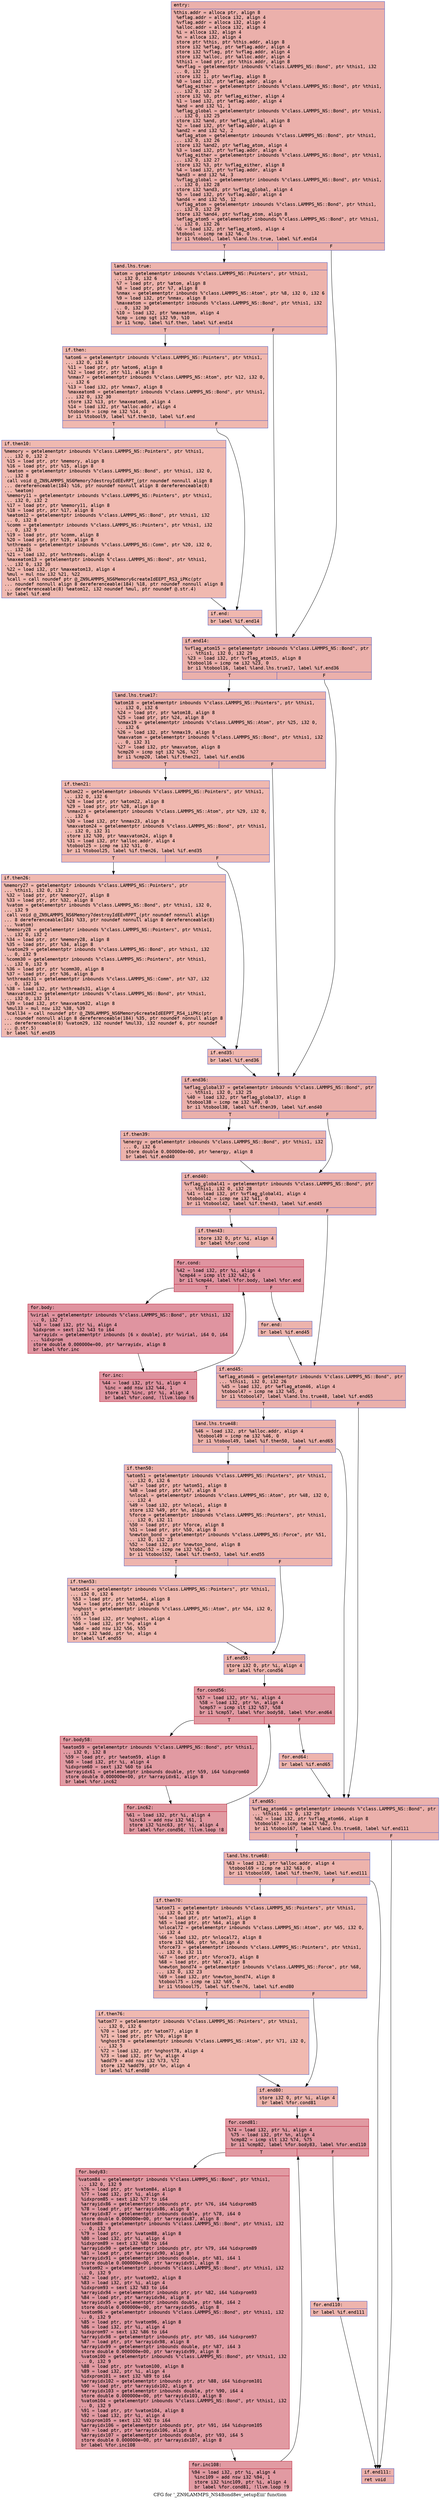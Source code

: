 digraph "CFG for '_ZN9LAMMPS_NS4Bond8ev_setupEiii' function" {
	label="CFG for '_ZN9LAMMPS_NS4Bond8ev_setupEiii' function";

	Node0x55ba63276080 [shape=record,color="#3d50c3ff", style=filled, fillcolor="#d24b4070" fontname="Courier",label="{entry:\l|  %this.addr = alloca ptr, align 8\l  %eflag.addr = alloca i32, align 4\l  %vflag.addr = alloca i32, align 4\l  %alloc.addr = alloca i32, align 4\l  %i = alloca i32, align 4\l  %n = alloca i32, align 4\l  store ptr %this, ptr %this.addr, align 8\l  store i32 %eflag, ptr %eflag.addr, align 4\l  store i32 %vflag, ptr %vflag.addr, align 4\l  store i32 %alloc, ptr %alloc.addr, align 4\l  %this1 = load ptr, ptr %this.addr, align 8\l  %evflag = getelementptr inbounds %\"class.LAMMPS_NS::Bond\", ptr %this1, i32\l... 0, i32 23\l  store i32 1, ptr %evflag, align 8\l  %0 = load i32, ptr %eflag.addr, align 4\l  %eflag_either = getelementptr inbounds %\"class.LAMMPS_NS::Bond\", ptr %this1,\l... i32 0, i32 24\l  store i32 %0, ptr %eflag_either, align 4\l  %1 = load i32, ptr %eflag.addr, align 4\l  %and = and i32 %1, 1\l  %eflag_global = getelementptr inbounds %\"class.LAMMPS_NS::Bond\", ptr %this1,\l... i32 0, i32 25\l  store i32 %and, ptr %eflag_global, align 8\l  %2 = load i32, ptr %eflag.addr, align 4\l  %and2 = and i32 %2, 2\l  %eflag_atom = getelementptr inbounds %\"class.LAMMPS_NS::Bond\", ptr %this1,\l... i32 0, i32 26\l  store i32 %and2, ptr %eflag_atom, align 4\l  %3 = load i32, ptr %vflag.addr, align 4\l  %vflag_either = getelementptr inbounds %\"class.LAMMPS_NS::Bond\", ptr %this1,\l... i32 0, i32 27\l  store i32 %3, ptr %vflag_either, align 8\l  %4 = load i32, ptr %vflag.addr, align 4\l  %and3 = and i32 %4, 3\l  %vflag_global = getelementptr inbounds %\"class.LAMMPS_NS::Bond\", ptr %this1,\l... i32 0, i32 28\l  store i32 %and3, ptr %vflag_global, align 4\l  %5 = load i32, ptr %vflag.addr, align 4\l  %and4 = and i32 %5, 12\l  %vflag_atom = getelementptr inbounds %\"class.LAMMPS_NS::Bond\", ptr %this1,\l... i32 0, i32 29\l  store i32 %and4, ptr %vflag_atom, align 8\l  %eflag_atom5 = getelementptr inbounds %\"class.LAMMPS_NS::Bond\", ptr %this1,\l... i32 0, i32 26\l  %6 = load i32, ptr %eflag_atom5, align 4\l  %tobool = icmp ne i32 %6, 0\l  br i1 %tobool, label %land.lhs.true, label %if.end14\l|{<s0>T|<s1>F}}"];
	Node0x55ba63276080:s0 -> Node0x55ba632768d0[tooltip="entry -> land.lhs.true\nProbability 62.50%" ];
	Node0x55ba63276080:s1 -> Node0x55ba63276950[tooltip="entry -> if.end14\nProbability 37.50%" ];
	Node0x55ba632768d0 [shape=record,color="#3d50c3ff", style=filled, fillcolor="#d6524470" fontname="Courier",label="{land.lhs.true:\l|  %atom = getelementptr inbounds %\"class.LAMMPS_NS::Pointers\", ptr %this1,\l... i32 0, i32 6\l  %7 = load ptr, ptr %atom, align 8\l  %8 = load ptr, ptr %7, align 8\l  %nmax = getelementptr inbounds %\"class.LAMMPS_NS::Atom\", ptr %8, i32 0, i32 6\l  %9 = load i32, ptr %nmax, align 8\l  %maxeatom = getelementptr inbounds %\"class.LAMMPS_NS::Bond\", ptr %this1, i32\l... 0, i32 30\l  %10 = load i32, ptr %maxeatom, align 4\l  %cmp = icmp sgt i32 %9, %10\l  br i1 %cmp, label %if.then, label %if.end14\l|{<s0>T|<s1>F}}"];
	Node0x55ba632768d0:s0 -> Node0x55ba632785d0[tooltip="land.lhs.true -> if.then\nProbability 50.00%" ];
	Node0x55ba632768d0:s1 -> Node0x55ba63276950[tooltip="land.lhs.true -> if.end14\nProbability 50.00%" ];
	Node0x55ba632785d0 [shape=record,color="#3d50c3ff", style=filled, fillcolor="#dc5d4a70" fontname="Courier",label="{if.then:\l|  %atom6 = getelementptr inbounds %\"class.LAMMPS_NS::Pointers\", ptr %this1,\l... i32 0, i32 6\l  %11 = load ptr, ptr %atom6, align 8\l  %12 = load ptr, ptr %11, align 8\l  %nmax7 = getelementptr inbounds %\"class.LAMMPS_NS::Atom\", ptr %12, i32 0,\l... i32 6\l  %13 = load i32, ptr %nmax7, align 8\l  %maxeatom8 = getelementptr inbounds %\"class.LAMMPS_NS::Bond\", ptr %this1,\l... i32 0, i32 30\l  store i32 %13, ptr %maxeatom8, align 4\l  %14 = load i32, ptr %alloc.addr, align 4\l  %tobool9 = icmp ne i32 %14, 0\l  br i1 %tobool9, label %if.then10, label %if.end\l|{<s0>T|<s1>F}}"];
	Node0x55ba632785d0:s0 -> Node0x55ba63278cf0[tooltip="if.then -> if.then10\nProbability 62.50%" ];
	Node0x55ba632785d0:s1 -> Node0x55ba63278d70[tooltip="if.then -> if.end\nProbability 37.50%" ];
	Node0x55ba63278cf0 [shape=record,color="#3d50c3ff", style=filled, fillcolor="#de614d70" fontname="Courier",label="{if.then10:\l|  %memory = getelementptr inbounds %\"class.LAMMPS_NS::Pointers\", ptr %this1,\l... i32 0, i32 2\l  %15 = load ptr, ptr %memory, align 8\l  %16 = load ptr, ptr %15, align 8\l  %eatom = getelementptr inbounds %\"class.LAMMPS_NS::Bond\", ptr %this1, i32 0,\l... i32 8\l  call void @_ZN9LAMMPS_NS6Memory7destroyIdEEvRPT_(ptr noundef nonnull align 8\l... dereferenceable(184) %16, ptr noundef nonnull align 8 dereferenceable(8)\l... %eatom)\l  %memory11 = getelementptr inbounds %\"class.LAMMPS_NS::Pointers\", ptr %this1,\l... i32 0, i32 2\l  %17 = load ptr, ptr %memory11, align 8\l  %18 = load ptr, ptr %17, align 8\l  %eatom12 = getelementptr inbounds %\"class.LAMMPS_NS::Bond\", ptr %this1, i32\l... 0, i32 8\l  %comm = getelementptr inbounds %\"class.LAMMPS_NS::Pointers\", ptr %this1, i32\l... 0, i32 9\l  %19 = load ptr, ptr %comm, align 8\l  %20 = load ptr, ptr %19, align 8\l  %nthreads = getelementptr inbounds %\"class.LAMMPS_NS::Comm\", ptr %20, i32 0,\l... i32 16\l  %21 = load i32, ptr %nthreads, align 4\l  %maxeatom13 = getelementptr inbounds %\"class.LAMMPS_NS::Bond\", ptr %this1,\l... i32 0, i32 30\l  %22 = load i32, ptr %maxeatom13, align 4\l  %mul = mul nsw i32 %21, %22\l  %call = call noundef ptr @_ZN9LAMMPS_NS6Memory6createIdEEPT_RS3_iPKc(ptr\l... noundef nonnull align 8 dereferenceable(184) %18, ptr noundef nonnull align 8\l... dereferenceable(8) %eatom12, i32 noundef %mul, ptr noundef @.str.4)\l  br label %if.end\l}"];
	Node0x55ba63278cf0 -> Node0x55ba63278d70[tooltip="if.then10 -> if.end\nProbability 100.00%" ];
	Node0x55ba63278d70 [shape=record,color="#3d50c3ff", style=filled, fillcolor="#dc5d4a70" fontname="Courier",label="{if.end:\l|  br label %if.end14\l}"];
	Node0x55ba63278d70 -> Node0x55ba63276950[tooltip="if.end -> if.end14\nProbability 100.00%" ];
	Node0x55ba63276950 [shape=record,color="#3d50c3ff", style=filled, fillcolor="#d24b4070" fontname="Courier",label="{if.end14:\l|  %vflag_atom15 = getelementptr inbounds %\"class.LAMMPS_NS::Bond\", ptr\l... %this1, i32 0, i32 29\l  %23 = load i32, ptr %vflag_atom15, align 8\l  %tobool16 = icmp ne i32 %23, 0\l  br i1 %tobool16, label %land.lhs.true17, label %if.end36\l|{<s0>T|<s1>F}}"];
	Node0x55ba63276950:s0 -> Node0x55ba6327a5e0[tooltip="if.end14 -> land.lhs.true17\nProbability 62.50%" ];
	Node0x55ba63276950:s1 -> Node0x55ba63264550[tooltip="if.end14 -> if.end36\nProbability 37.50%" ];
	Node0x55ba6327a5e0 [shape=record,color="#3d50c3ff", style=filled, fillcolor="#d6524470" fontname="Courier",label="{land.lhs.true17:\l|  %atom18 = getelementptr inbounds %\"class.LAMMPS_NS::Pointers\", ptr %this1,\l... i32 0, i32 6\l  %24 = load ptr, ptr %atom18, align 8\l  %25 = load ptr, ptr %24, align 8\l  %nmax19 = getelementptr inbounds %\"class.LAMMPS_NS::Atom\", ptr %25, i32 0,\l... i32 6\l  %26 = load i32, ptr %nmax19, align 8\l  %maxvatom = getelementptr inbounds %\"class.LAMMPS_NS::Bond\", ptr %this1, i32\l... 0, i32 31\l  %27 = load i32, ptr %maxvatom, align 8\l  %cmp20 = icmp sgt i32 %26, %27\l  br i1 %cmp20, label %if.then21, label %if.end36\l|{<s0>T|<s1>F}}"];
	Node0x55ba6327a5e0:s0 -> Node0x55ba63264bc0[tooltip="land.lhs.true17 -> if.then21\nProbability 50.00%" ];
	Node0x55ba6327a5e0:s1 -> Node0x55ba63264550[tooltip="land.lhs.true17 -> if.end36\nProbability 50.00%" ];
	Node0x55ba63264bc0 [shape=record,color="#3d50c3ff", style=filled, fillcolor="#dc5d4a70" fontname="Courier",label="{if.then21:\l|  %atom22 = getelementptr inbounds %\"class.LAMMPS_NS::Pointers\", ptr %this1,\l... i32 0, i32 6\l  %28 = load ptr, ptr %atom22, align 8\l  %29 = load ptr, ptr %28, align 8\l  %nmax23 = getelementptr inbounds %\"class.LAMMPS_NS::Atom\", ptr %29, i32 0,\l... i32 6\l  %30 = load i32, ptr %nmax23, align 8\l  %maxvatom24 = getelementptr inbounds %\"class.LAMMPS_NS::Bond\", ptr %this1,\l... i32 0, i32 31\l  store i32 %30, ptr %maxvatom24, align 8\l  %31 = load i32, ptr %alloc.addr, align 4\l  %tobool25 = icmp ne i32 %31, 0\l  br i1 %tobool25, label %if.then26, label %if.end35\l|{<s0>T|<s1>F}}"];
	Node0x55ba63264bc0:s0 -> Node0x55ba63265300[tooltip="if.then21 -> if.then26\nProbability 62.50%" ];
	Node0x55ba63264bc0:s1 -> Node0x55ba63265380[tooltip="if.then21 -> if.end35\nProbability 37.50%" ];
	Node0x55ba63265300 [shape=record,color="#3d50c3ff", style=filled, fillcolor="#de614d70" fontname="Courier",label="{if.then26:\l|  %memory27 = getelementptr inbounds %\"class.LAMMPS_NS::Pointers\", ptr\l... %this1, i32 0, i32 2\l  %32 = load ptr, ptr %memory27, align 8\l  %33 = load ptr, ptr %32, align 8\l  %vatom = getelementptr inbounds %\"class.LAMMPS_NS::Bond\", ptr %this1, i32 0,\l... i32 9\l  call void @_ZN9LAMMPS_NS6Memory7destroyIdEEvRPPT_(ptr noundef nonnull align\l... 8 dereferenceable(184) %33, ptr noundef nonnull align 8 dereferenceable(8)\l... %vatom)\l  %memory28 = getelementptr inbounds %\"class.LAMMPS_NS::Pointers\", ptr %this1,\l... i32 0, i32 2\l  %34 = load ptr, ptr %memory28, align 8\l  %35 = load ptr, ptr %34, align 8\l  %vatom29 = getelementptr inbounds %\"class.LAMMPS_NS::Bond\", ptr %this1, i32\l... 0, i32 9\l  %comm30 = getelementptr inbounds %\"class.LAMMPS_NS::Pointers\", ptr %this1,\l... i32 0, i32 9\l  %36 = load ptr, ptr %comm30, align 8\l  %37 = load ptr, ptr %36, align 8\l  %nthreads31 = getelementptr inbounds %\"class.LAMMPS_NS::Comm\", ptr %37, i32\l... 0, i32 16\l  %38 = load i32, ptr %nthreads31, align 4\l  %maxvatom32 = getelementptr inbounds %\"class.LAMMPS_NS::Bond\", ptr %this1,\l... i32 0, i32 31\l  %39 = load i32, ptr %maxvatom32, align 8\l  %mul33 = mul nsw i32 %38, %39\l  %call34 = call noundef ptr @_ZN9LAMMPS_NS6Memory6createIdEEPPT_RS4_iiPKc(ptr\l... noundef nonnull align 8 dereferenceable(184) %35, ptr noundef nonnull align 8\l... dereferenceable(8) %vatom29, i32 noundef %mul33, i32 noundef 6, ptr noundef\l... @.str.5)\l  br label %if.end35\l}"];
	Node0x55ba63265300 -> Node0x55ba63265380[tooltip="if.then26 -> if.end35\nProbability 100.00%" ];
	Node0x55ba63265380 [shape=record,color="#3d50c3ff", style=filled, fillcolor="#dc5d4a70" fontname="Courier",label="{if.end35:\l|  br label %if.end36\l}"];
	Node0x55ba63265380 -> Node0x55ba63264550[tooltip="if.end35 -> if.end36\nProbability 100.00%" ];
	Node0x55ba63264550 [shape=record,color="#3d50c3ff", style=filled, fillcolor="#d24b4070" fontname="Courier",label="{if.end36:\l|  %eflag_global37 = getelementptr inbounds %\"class.LAMMPS_NS::Bond\", ptr\l... %this1, i32 0, i32 25\l  %40 = load i32, ptr %eflag_global37, align 8\l  %tobool38 = icmp ne i32 %40, 0\l  br i1 %tobool38, label %if.then39, label %if.end40\l|{<s0>T|<s1>F}}"];
	Node0x55ba63264550:s0 -> Node0x55ba6327e7c0[tooltip="if.end36 -> if.then39\nProbability 62.50%" ];
	Node0x55ba63264550:s1 -> Node0x55ba6327e840[tooltip="if.end36 -> if.end40\nProbability 37.50%" ];
	Node0x55ba6327e7c0 [shape=record,color="#3d50c3ff", style=filled, fillcolor="#d6524470" fontname="Courier",label="{if.then39:\l|  %energy = getelementptr inbounds %\"class.LAMMPS_NS::Bond\", ptr %this1, i32\l... 0, i32 6\l  store double 0.000000e+00, ptr %energy, align 8\l  br label %if.end40\l}"];
	Node0x55ba6327e7c0 -> Node0x55ba6327e840[tooltip="if.then39 -> if.end40\nProbability 100.00%" ];
	Node0x55ba6327e840 [shape=record,color="#3d50c3ff", style=filled, fillcolor="#d24b4070" fontname="Courier",label="{if.end40:\l|  %vflag_global41 = getelementptr inbounds %\"class.LAMMPS_NS::Bond\", ptr\l... %this1, i32 0, i32 28\l  %41 = load i32, ptr %vflag_global41, align 4\l  %tobool42 = icmp ne i32 %41, 0\l  br i1 %tobool42, label %if.then43, label %if.end45\l|{<s0>T|<s1>F}}"];
	Node0x55ba6327e840:s0 -> Node0x55ba6327ed70[tooltip="if.end40 -> if.then43\nProbability 62.50%" ];
	Node0x55ba6327e840:s1 -> Node0x55ba6327edf0[tooltip="if.end40 -> if.end45\nProbability 37.50%" ];
	Node0x55ba6327ed70 [shape=record,color="#3d50c3ff", style=filled, fillcolor="#d6524470" fontname="Courier",label="{if.then43:\l|  store i32 0, ptr %i, align 4\l  br label %for.cond\l}"];
	Node0x55ba6327ed70 -> Node0x55ba6327efc0[tooltip="if.then43 -> for.cond\nProbability 100.00%" ];
	Node0x55ba6327efc0 [shape=record,color="#b70d28ff", style=filled, fillcolor="#b70d2870" fontname="Courier",label="{for.cond:\l|  %42 = load i32, ptr %i, align 4\l  %cmp44 = icmp slt i32 %42, 6\l  br i1 %cmp44, label %for.body, label %for.end\l|{<s0>T|<s1>F}}"];
	Node0x55ba6327efc0:s0 -> Node0x55ba6327f1e0[tooltip="for.cond -> for.body\nProbability 96.88%" ];
	Node0x55ba6327efc0:s1 -> Node0x55ba6327f260[tooltip="for.cond -> for.end\nProbability 3.12%" ];
	Node0x55ba6327f1e0 [shape=record,color="#b70d28ff", style=filled, fillcolor="#b70d2870" fontname="Courier",label="{for.body:\l|  %virial = getelementptr inbounds %\"class.LAMMPS_NS::Bond\", ptr %this1, i32\l... 0, i32 7\l  %43 = load i32, ptr %i, align 4\l  %idxprom = sext i32 %43 to i64\l  %arrayidx = getelementptr inbounds [6 x double], ptr %virial, i64 0, i64\l... %idxprom\l  store double 0.000000e+00, ptr %arrayidx, align 8\l  br label %for.inc\l}"];
	Node0x55ba6327f1e0 -> Node0x55ba6327f760[tooltip="for.body -> for.inc\nProbability 100.00%" ];
	Node0x55ba6327f760 [shape=record,color="#b70d28ff", style=filled, fillcolor="#b70d2870" fontname="Courier",label="{for.inc:\l|  %44 = load i32, ptr %i, align 4\l  %inc = add nsw i32 %44, 1\l  store i32 %inc, ptr %i, align 4\l  br label %for.cond, !llvm.loop !6\l}"];
	Node0x55ba6327f760 -> Node0x55ba6327efc0[tooltip="for.inc -> for.cond\nProbability 100.00%" ];
	Node0x55ba6327f260 [shape=record,color="#3d50c3ff", style=filled, fillcolor="#d6524470" fontname="Courier",label="{for.end:\l|  br label %if.end45\l}"];
	Node0x55ba6327f260 -> Node0x55ba6327edf0[tooltip="for.end -> if.end45\nProbability 100.00%" ];
	Node0x55ba6327edf0 [shape=record,color="#3d50c3ff", style=filled, fillcolor="#d24b4070" fontname="Courier",label="{if.end45:\l|  %eflag_atom46 = getelementptr inbounds %\"class.LAMMPS_NS::Bond\", ptr\l... %this1, i32 0, i32 26\l  %45 = load i32, ptr %eflag_atom46, align 4\l  %tobool47 = icmp ne i32 %45, 0\l  br i1 %tobool47, label %land.lhs.true48, label %if.end65\l|{<s0>T|<s1>F}}"];
	Node0x55ba6327edf0:s0 -> Node0x55ba6327fe30[tooltip="if.end45 -> land.lhs.true48\nProbability 62.50%" ];
	Node0x55ba6327edf0:s1 -> Node0x55ba6327feb0[tooltip="if.end45 -> if.end65\nProbability 37.50%" ];
	Node0x55ba6327fe30 [shape=record,color="#3d50c3ff", style=filled, fillcolor="#d6524470" fontname="Courier",label="{land.lhs.true48:\l|  %46 = load i32, ptr %alloc.addr, align 4\l  %tobool49 = icmp ne i32 %46, 0\l  br i1 %tobool49, label %if.then50, label %if.end65\l|{<s0>T|<s1>F}}"];
	Node0x55ba6327fe30:s0 -> Node0x55ba63280120[tooltip="land.lhs.true48 -> if.then50\nProbability 62.50%" ];
	Node0x55ba6327fe30:s1 -> Node0x55ba6327feb0[tooltip="land.lhs.true48 -> if.end65\nProbability 37.50%" ];
	Node0x55ba63280120 [shape=record,color="#3d50c3ff", style=filled, fillcolor="#d8564670" fontname="Courier",label="{if.then50:\l|  %atom51 = getelementptr inbounds %\"class.LAMMPS_NS::Pointers\", ptr %this1,\l... i32 0, i32 6\l  %47 = load ptr, ptr %atom51, align 8\l  %48 = load ptr, ptr %47, align 8\l  %nlocal = getelementptr inbounds %\"class.LAMMPS_NS::Atom\", ptr %48, i32 0,\l... i32 4\l  %49 = load i32, ptr %nlocal, align 8\l  store i32 %49, ptr %n, align 4\l  %force = getelementptr inbounds %\"class.LAMMPS_NS::Pointers\", ptr %this1,\l... i32 0, i32 11\l  %50 = load ptr, ptr %force, align 8\l  %51 = load ptr, ptr %50, align 8\l  %newton_bond = getelementptr inbounds %\"class.LAMMPS_NS::Force\", ptr %51,\l... i32 0, i32 23\l  %52 = load i32, ptr %newton_bond, align 8\l  %tobool52 = icmp ne i32 %52, 0\l  br i1 %tobool52, label %if.then53, label %if.end55\l|{<s0>T|<s1>F}}"];
	Node0x55ba63280120:s0 -> Node0x55ba6327a4f0[tooltip="if.then50 -> if.then53\nProbability 62.50%" ];
	Node0x55ba63280120:s1 -> Node0x55ba6327a570[tooltip="if.then50 -> if.end55\nProbability 37.50%" ];
	Node0x55ba6327a4f0 [shape=record,color="#3d50c3ff", style=filled, fillcolor="#de614d70" fontname="Courier",label="{if.then53:\l|  %atom54 = getelementptr inbounds %\"class.LAMMPS_NS::Pointers\", ptr %this1,\l... i32 0, i32 6\l  %53 = load ptr, ptr %atom54, align 8\l  %54 = load ptr, ptr %53, align 8\l  %nghost = getelementptr inbounds %\"class.LAMMPS_NS::Atom\", ptr %54, i32 0,\l... i32 5\l  %55 = load i32, ptr %nghost, align 4\l  %56 = load i32, ptr %n, align 4\l  %add = add nsw i32 %56, %55\l  store i32 %add, ptr %n, align 4\l  br label %if.end55\l}"];
	Node0x55ba6327a4f0 -> Node0x55ba6327a570[tooltip="if.then53 -> if.end55\nProbability 100.00%" ];
	Node0x55ba6327a570 [shape=record,color="#3d50c3ff", style=filled, fillcolor="#d8564670" fontname="Courier",label="{if.end55:\l|  store i32 0, ptr %i, align 4\l  br label %for.cond56\l}"];
	Node0x55ba6327a570 -> Node0x55ba63282020[tooltip="if.end55 -> for.cond56\nProbability 100.00%" ];
	Node0x55ba63282020 [shape=record,color="#b70d28ff", style=filled, fillcolor="#bb1b2c70" fontname="Courier",label="{for.cond56:\l|  %57 = load i32, ptr %i, align 4\l  %58 = load i32, ptr %n, align 4\l  %cmp57 = icmp slt i32 %57, %58\l  br i1 %cmp57, label %for.body58, label %for.end64\l|{<s0>T|<s1>F}}"];
	Node0x55ba63282020:s0 -> Node0x55ba632822c0[tooltip="for.cond56 -> for.body58\nProbability 96.88%" ];
	Node0x55ba63282020:s1 -> Node0x55ba63282340[tooltip="for.cond56 -> for.end64\nProbability 3.12%" ];
	Node0x55ba632822c0 [shape=record,color="#b70d28ff", style=filled, fillcolor="#bb1b2c70" fontname="Courier",label="{for.body58:\l|  %eatom59 = getelementptr inbounds %\"class.LAMMPS_NS::Bond\", ptr %this1,\l... i32 0, i32 8\l  %59 = load ptr, ptr %eatom59, align 8\l  %60 = load i32, ptr %i, align 4\l  %idxprom60 = sext i32 %60 to i64\l  %arrayidx61 = getelementptr inbounds double, ptr %59, i64 %idxprom60\l  store double 0.000000e+00, ptr %arrayidx61, align 8\l  br label %for.inc62\l}"];
	Node0x55ba632822c0 -> Node0x55ba63282860[tooltip="for.body58 -> for.inc62\nProbability 100.00%" ];
	Node0x55ba63282860 [shape=record,color="#b70d28ff", style=filled, fillcolor="#bb1b2c70" fontname="Courier",label="{for.inc62:\l|  %61 = load i32, ptr %i, align 4\l  %inc63 = add nsw i32 %61, 1\l  store i32 %inc63, ptr %i, align 4\l  br label %for.cond56, !llvm.loop !8\l}"];
	Node0x55ba63282860 -> Node0x55ba63282020[tooltip="for.inc62 -> for.cond56\nProbability 100.00%" ];
	Node0x55ba63282340 [shape=record,color="#3d50c3ff", style=filled, fillcolor="#d8564670" fontname="Courier",label="{for.end64:\l|  br label %if.end65\l}"];
	Node0x55ba63282340 -> Node0x55ba6327feb0[tooltip="for.end64 -> if.end65\nProbability 100.00%" ];
	Node0x55ba6327feb0 [shape=record,color="#3d50c3ff", style=filled, fillcolor="#d24b4070" fontname="Courier",label="{if.end65:\l|  %vflag_atom66 = getelementptr inbounds %\"class.LAMMPS_NS::Bond\", ptr\l... %this1, i32 0, i32 29\l  %62 = load i32, ptr %vflag_atom66, align 8\l  %tobool67 = icmp ne i32 %62, 0\l  br i1 %tobool67, label %land.lhs.true68, label %if.end111\l|{<s0>T|<s1>F}}"];
	Node0x55ba6327feb0:s0 -> Node0x55ba63282f80[tooltip="if.end65 -> land.lhs.true68\nProbability 62.50%" ];
	Node0x55ba6327feb0:s1 -> Node0x55ba63283000[tooltip="if.end65 -> if.end111\nProbability 37.50%" ];
	Node0x55ba63282f80 [shape=record,color="#3d50c3ff", style=filled, fillcolor="#d6524470" fontname="Courier",label="{land.lhs.true68:\l|  %63 = load i32, ptr %alloc.addr, align 4\l  %tobool69 = icmp ne i32 %63, 0\l  br i1 %tobool69, label %if.then70, label %if.end111\l|{<s0>T|<s1>F}}"];
	Node0x55ba63282f80:s0 -> Node0x55ba63283270[tooltip="land.lhs.true68 -> if.then70\nProbability 62.50%" ];
	Node0x55ba63282f80:s1 -> Node0x55ba63283000[tooltip="land.lhs.true68 -> if.end111\nProbability 37.50%" ];
	Node0x55ba63283270 [shape=record,color="#3d50c3ff", style=filled, fillcolor="#d8564670" fontname="Courier",label="{if.then70:\l|  %atom71 = getelementptr inbounds %\"class.LAMMPS_NS::Pointers\", ptr %this1,\l... i32 0, i32 6\l  %64 = load ptr, ptr %atom71, align 8\l  %65 = load ptr, ptr %64, align 8\l  %nlocal72 = getelementptr inbounds %\"class.LAMMPS_NS::Atom\", ptr %65, i32 0,\l... i32 4\l  %66 = load i32, ptr %nlocal72, align 8\l  store i32 %66, ptr %n, align 4\l  %force73 = getelementptr inbounds %\"class.LAMMPS_NS::Pointers\", ptr %this1,\l... i32 0, i32 11\l  %67 = load ptr, ptr %force73, align 8\l  %68 = load ptr, ptr %67, align 8\l  %newton_bond74 = getelementptr inbounds %\"class.LAMMPS_NS::Force\", ptr %68,\l... i32 0, i32 23\l  %69 = load i32, ptr %newton_bond74, align 8\l  %tobool75 = icmp ne i32 %69, 0\l  br i1 %tobool75, label %if.then76, label %if.end80\l|{<s0>T|<s1>F}}"];
	Node0x55ba63283270:s0 -> Node0x55ba63283ba0[tooltip="if.then70 -> if.then76\nProbability 62.50%" ];
	Node0x55ba63283270:s1 -> Node0x55ba63283c20[tooltip="if.then70 -> if.end80\nProbability 37.50%" ];
	Node0x55ba63283ba0 [shape=record,color="#3d50c3ff", style=filled, fillcolor="#de614d70" fontname="Courier",label="{if.then76:\l|  %atom77 = getelementptr inbounds %\"class.LAMMPS_NS::Pointers\", ptr %this1,\l... i32 0, i32 6\l  %70 = load ptr, ptr %atom77, align 8\l  %71 = load ptr, ptr %70, align 8\l  %nghost78 = getelementptr inbounds %\"class.LAMMPS_NS::Atom\", ptr %71, i32 0,\l... i32 5\l  %72 = load i32, ptr %nghost78, align 4\l  %73 = load i32, ptr %n, align 4\l  %add79 = add nsw i32 %73, %72\l  store i32 %add79, ptr %n, align 4\l  br label %if.end80\l}"];
	Node0x55ba63283ba0 -> Node0x55ba63283c20[tooltip="if.then76 -> if.end80\nProbability 100.00%" ];
	Node0x55ba63283c20 [shape=record,color="#3d50c3ff", style=filled, fillcolor="#d8564670" fontname="Courier",label="{if.end80:\l|  store i32 0, ptr %i, align 4\l  br label %for.cond81\l}"];
	Node0x55ba63283c20 -> Node0x55ba63284380[tooltip="if.end80 -> for.cond81\nProbability 100.00%" ];
	Node0x55ba63284380 [shape=record,color="#b70d28ff", style=filled, fillcolor="#bb1b2c70" fontname="Courier",label="{for.cond81:\l|  %74 = load i32, ptr %i, align 4\l  %75 = load i32, ptr %n, align 4\l  %cmp82 = icmp slt i32 %74, %75\l  br i1 %cmp82, label %for.body83, label %for.end110\l|{<s0>T|<s1>F}}"];
	Node0x55ba63284380:s0 -> Node0x55ba63284620[tooltip="for.cond81 -> for.body83\nProbability 96.88%" ];
	Node0x55ba63284380:s1 -> Node0x55ba632846a0[tooltip="for.cond81 -> for.end110\nProbability 3.12%" ];
	Node0x55ba63284620 [shape=record,color="#b70d28ff", style=filled, fillcolor="#bb1b2c70" fontname="Courier",label="{for.body83:\l|  %vatom84 = getelementptr inbounds %\"class.LAMMPS_NS::Bond\", ptr %this1,\l... i32 0, i32 9\l  %76 = load ptr, ptr %vatom84, align 8\l  %77 = load i32, ptr %i, align 4\l  %idxprom85 = sext i32 %77 to i64\l  %arrayidx86 = getelementptr inbounds ptr, ptr %76, i64 %idxprom85\l  %78 = load ptr, ptr %arrayidx86, align 8\l  %arrayidx87 = getelementptr inbounds double, ptr %78, i64 0\l  store double 0.000000e+00, ptr %arrayidx87, align 8\l  %vatom88 = getelementptr inbounds %\"class.LAMMPS_NS::Bond\", ptr %this1, i32\l... 0, i32 9\l  %79 = load ptr, ptr %vatom88, align 8\l  %80 = load i32, ptr %i, align 4\l  %idxprom89 = sext i32 %80 to i64\l  %arrayidx90 = getelementptr inbounds ptr, ptr %79, i64 %idxprom89\l  %81 = load ptr, ptr %arrayidx90, align 8\l  %arrayidx91 = getelementptr inbounds double, ptr %81, i64 1\l  store double 0.000000e+00, ptr %arrayidx91, align 8\l  %vatom92 = getelementptr inbounds %\"class.LAMMPS_NS::Bond\", ptr %this1, i32\l... 0, i32 9\l  %82 = load ptr, ptr %vatom92, align 8\l  %83 = load i32, ptr %i, align 4\l  %idxprom93 = sext i32 %83 to i64\l  %arrayidx94 = getelementptr inbounds ptr, ptr %82, i64 %idxprom93\l  %84 = load ptr, ptr %arrayidx94, align 8\l  %arrayidx95 = getelementptr inbounds double, ptr %84, i64 2\l  store double 0.000000e+00, ptr %arrayidx95, align 8\l  %vatom96 = getelementptr inbounds %\"class.LAMMPS_NS::Bond\", ptr %this1, i32\l... 0, i32 9\l  %85 = load ptr, ptr %vatom96, align 8\l  %86 = load i32, ptr %i, align 4\l  %idxprom97 = sext i32 %86 to i64\l  %arrayidx98 = getelementptr inbounds ptr, ptr %85, i64 %idxprom97\l  %87 = load ptr, ptr %arrayidx98, align 8\l  %arrayidx99 = getelementptr inbounds double, ptr %87, i64 3\l  store double 0.000000e+00, ptr %arrayidx99, align 8\l  %vatom100 = getelementptr inbounds %\"class.LAMMPS_NS::Bond\", ptr %this1, i32\l... 0, i32 9\l  %88 = load ptr, ptr %vatom100, align 8\l  %89 = load i32, ptr %i, align 4\l  %idxprom101 = sext i32 %89 to i64\l  %arrayidx102 = getelementptr inbounds ptr, ptr %88, i64 %idxprom101\l  %90 = load ptr, ptr %arrayidx102, align 8\l  %arrayidx103 = getelementptr inbounds double, ptr %90, i64 4\l  store double 0.000000e+00, ptr %arrayidx103, align 8\l  %vatom104 = getelementptr inbounds %\"class.LAMMPS_NS::Bond\", ptr %this1, i32\l... 0, i32 9\l  %91 = load ptr, ptr %vatom104, align 8\l  %92 = load i32, ptr %i, align 4\l  %idxprom105 = sext i32 %92 to i64\l  %arrayidx106 = getelementptr inbounds ptr, ptr %91, i64 %idxprom105\l  %93 = load ptr, ptr %arrayidx106, align 8\l  %arrayidx107 = getelementptr inbounds double, ptr %93, i64 5\l  store double 0.000000e+00, ptr %arrayidx107, align 8\l  br label %for.inc108\l}"];
	Node0x55ba63284620 -> Node0x55ba63286770[tooltip="for.body83 -> for.inc108\nProbability 100.00%" ];
	Node0x55ba63286770 [shape=record,color="#b70d28ff", style=filled, fillcolor="#bb1b2c70" fontname="Courier",label="{for.inc108:\l|  %94 = load i32, ptr %i, align 4\l  %inc109 = add nsw i32 %94, 1\l  store i32 %inc109, ptr %i, align 4\l  br label %for.cond81, !llvm.loop !9\l}"];
	Node0x55ba63286770 -> Node0x55ba63284380[tooltip="for.inc108 -> for.cond81\nProbability 100.00%" ];
	Node0x55ba632846a0 [shape=record,color="#3d50c3ff", style=filled, fillcolor="#d8564670" fontname="Courier",label="{for.end110:\l|  br label %if.end111\l}"];
	Node0x55ba632846a0 -> Node0x55ba63283000[tooltip="for.end110 -> if.end111\nProbability 100.00%" ];
	Node0x55ba63283000 [shape=record,color="#3d50c3ff", style=filled, fillcolor="#d24b4070" fontname="Courier",label="{if.end111:\l|  ret void\l}"];
}
